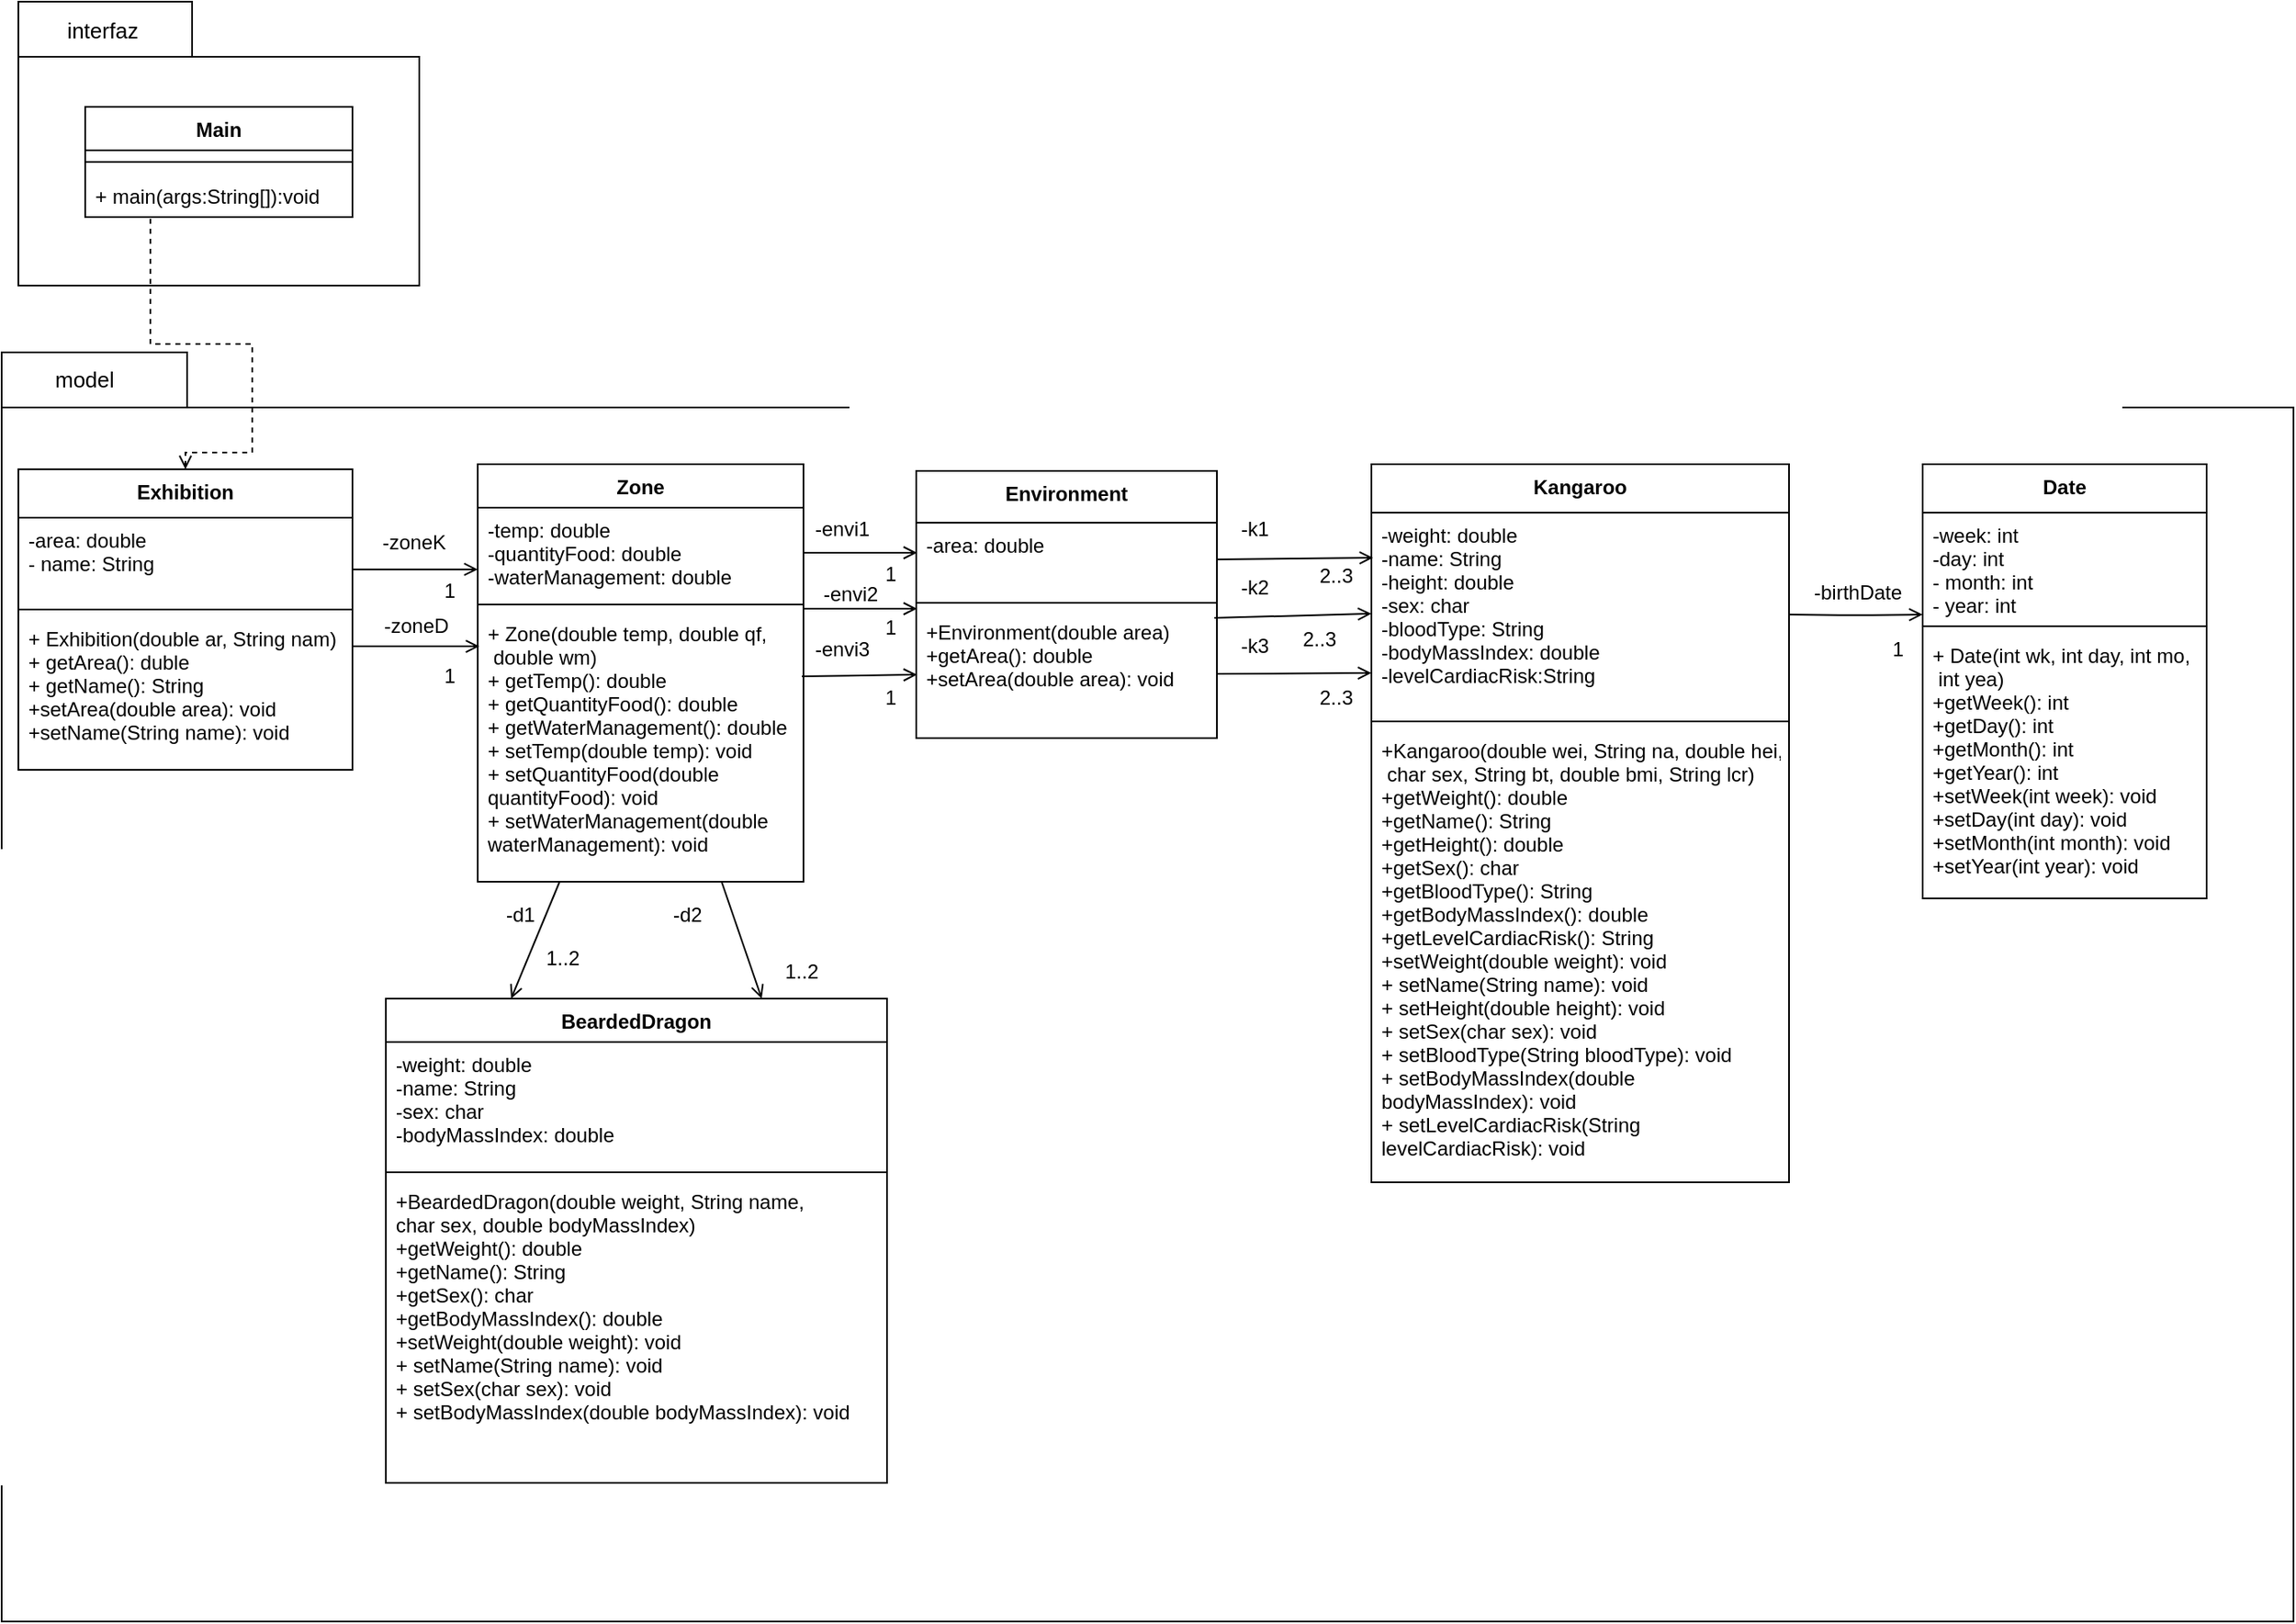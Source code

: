<mxfile version="10.3.3" type="device"><diagram id="K-4yxpErqo_m4iSUYd7p" name="Página-1"><mxGraphModel dx="839" dy="1700" grid="1" gridSize="10" guides="1" tooltips="1" connect="1" arrows="1" fold="1" page="1" pageScale="1" pageWidth="827" pageHeight="1169" math="0" shadow="0"><root><mxCell id="0"/><mxCell id="1" parent="0"/><mxCell id="DMaDz9dH3vKHFzpWJ8GB-1" value="" style="shape=folder;fontStyle=1;spacingTop=10;tabWidth=104;tabHeight=33;tabPosition=left;html=1;" parent="1" vertex="1"><mxGeometry x="40" y="-240" width="240" height="170" as="geometry"/></mxCell><mxCell id="DMaDz9dH3vKHFzpWJ8GB-2" value="" style="shape=folder;fontStyle=1;spacingTop=10;tabWidth=111;tabHeight=33;tabPosition=left;html=1;" parent="1" vertex="1"><mxGeometry x="30" y="-30" width="1372" height="760" as="geometry"/></mxCell><mxCell id="DMaDz9dH3vKHFzpWJ8GB-3" value="&lt;font style=&quot;font-size: 13px&quot;&gt;interfaz&lt;/font&gt;" style="text;html=1;resizable=0;points=[];autosize=1;align=center;verticalAlign=top;spacingTop=-7;spacing=2;spacingLeft=0;spacingRight=0;" parent="1" vertex="1"><mxGeometry x="60" y="-230" width="60" height="20" as="geometry"/></mxCell><mxCell id="DMaDz9dH3vKHFzpWJ8GB-5" value="Main" style="swimlane;fontStyle=1;align=center;verticalAlign=top;childLayout=stackLayout;horizontal=1;startSize=26;horizontalStack=0;resizeParent=1;resizeParentMax=0;resizeLast=0;collapsible=1;marginBottom=0;" parent="1" vertex="1"><mxGeometry x="80" y="-177" width="160" height="66" as="geometry"/></mxCell><mxCell id="DMaDz9dH3vKHFzpWJ8GB-7" value="" style="line;strokeWidth=1;fillColor=none;align=left;verticalAlign=middle;spacingTop=-1;spacingLeft=3;spacingRight=3;rotatable=0;labelPosition=right;points=[];portConstraint=eastwest;" parent="DMaDz9dH3vKHFzpWJ8GB-5" vertex="1"><mxGeometry y="26" width="160" height="14" as="geometry"/></mxCell><mxCell id="DMaDz9dH3vKHFzpWJ8GB-8" value="+ main(args:String[]):void " style="text;strokeColor=none;fillColor=none;align=left;verticalAlign=top;spacingLeft=4;spacingRight=4;overflow=hidden;rotatable=0;points=[[0,0.5],[1,0.5]];portConstraint=eastwest;" parent="DMaDz9dH3vKHFzpWJ8GB-5" vertex="1"><mxGeometry y="40" width="160" height="26" as="geometry"/></mxCell><mxCell id="DMaDz9dH3vKHFzpWJ8GB-9" value="&lt;font style=&quot;font-size: 13px&quot;&gt;model&lt;/font&gt;" style="text;html=1;resizable=0;points=[];autosize=1;align=left;verticalAlign=top;spacingTop=-4;" parent="1" vertex="1"><mxGeometry x="60" y="-24" width="50" height="20" as="geometry"/></mxCell><mxCell id="QItq5ET6cZdjqpBKu-KC-1" value="Exhibition" style="swimlane;fontStyle=1;align=center;verticalAlign=top;childLayout=stackLayout;horizontal=1;startSize=29;horizontalStack=0;resizeParent=1;resizeParentMax=0;resizeLast=0;collapsible=1;marginBottom=0;" parent="1" vertex="1"><mxGeometry x="40" y="40" width="200" height="180" as="geometry"/></mxCell><mxCell id="QItq5ET6cZdjqpBKu-KC-2" value="-area: double&#10;- name: String &#10;" style="text;strokeColor=none;fillColor=none;align=left;verticalAlign=top;spacingLeft=4;spacingRight=4;overflow=hidden;rotatable=0;points=[[0,0.5],[1,0.5]];portConstraint=eastwest;" parent="QItq5ET6cZdjqpBKu-KC-1" vertex="1"><mxGeometry y="29" width="200" height="51" as="geometry"/></mxCell><mxCell id="QItq5ET6cZdjqpBKu-KC-3" value="" style="line;strokeWidth=1;fillColor=none;align=left;verticalAlign=middle;spacingTop=-1;spacingLeft=3;spacingRight=3;rotatable=0;labelPosition=right;points=[];portConstraint=eastwest;" parent="QItq5ET6cZdjqpBKu-KC-1" vertex="1"><mxGeometry y="80" width="200" height="8" as="geometry"/></mxCell><mxCell id="QItq5ET6cZdjqpBKu-KC-4" value="+ Exhibition(double ar, String nam)&#10;+ getArea(): duble&#10;+ getName(): String&#10;+setArea(double area): void&#10;+setName(String name): void" style="text;strokeColor=none;fillColor=none;align=left;verticalAlign=top;spacingLeft=4;spacingRight=4;overflow=hidden;rotatable=0;points=[[0,0.5],[1,0.5]];portConstraint=eastwest;" parent="QItq5ET6cZdjqpBKu-KC-1" vertex="1"><mxGeometry y="88" width="200" height="92" as="geometry"/></mxCell><mxCell id="QItq5ET6cZdjqpBKu-KC-5" value="Zone" style="swimlane;fontStyle=1;align=center;verticalAlign=top;childLayout=stackLayout;horizontal=1;startSize=26;horizontalStack=0;resizeParent=1;resizeParentMax=0;resizeLast=0;collapsible=1;marginBottom=0;" parent="1" vertex="1"><mxGeometry x="315" y="37" width="195" height="250" as="geometry"><mxRectangle x="315" y="37" width="60" height="26" as="alternateBounds"/></mxGeometry></mxCell><mxCell id="QItq5ET6cZdjqpBKu-KC-6" value="-temp: double&#10;-quantityFood: double&#10;-waterManagement: double&#10;&#10;" style="text;strokeColor=none;fillColor=none;align=left;verticalAlign=top;spacingLeft=4;spacingRight=4;overflow=hidden;rotatable=0;points=[[0,0.5],[1,0.5]];portConstraint=eastwest;" parent="QItq5ET6cZdjqpBKu-KC-5" vertex="1"><mxGeometry y="26" width="195" height="54" as="geometry"/></mxCell><mxCell id="QItq5ET6cZdjqpBKu-KC-7" value="" style="line;strokeWidth=1;fillColor=none;align=left;verticalAlign=middle;spacingTop=-1;spacingLeft=3;spacingRight=3;rotatable=0;labelPosition=right;points=[];portConstraint=eastwest;" parent="QItq5ET6cZdjqpBKu-KC-5" vertex="1"><mxGeometry y="80" width="195" height="8" as="geometry"/></mxCell><mxCell id="QItq5ET6cZdjqpBKu-KC-8" value="+ Zone(double temp, double qf,&#10; double wm)&#10;+ getTemp(): double&#10;+ getQuantityFood(): double&#10;+ getWaterManagement(): double &#10;+ setTemp(double temp): void&#10;+ setQuantityFood(double &#10;quantityFood): void&#10;+ setWaterManagement(double &#10;waterManagement): void&#10;&#10;" style="text;strokeColor=none;fillColor=none;align=left;verticalAlign=top;spacingLeft=4;spacingRight=4;overflow=hidden;rotatable=0;points=[[0,0.5],[1,0.5]];portConstraint=eastwest;" parent="QItq5ET6cZdjqpBKu-KC-5" vertex="1"><mxGeometry y="88" width="195" height="162" as="geometry"/></mxCell><mxCell id="QItq5ET6cZdjqpBKu-KC-9" value="Date" style="swimlane;fontStyle=1;align=center;verticalAlign=top;childLayout=stackLayout;horizontal=1;startSize=29;horizontalStack=0;resizeParent=1;resizeParentMax=0;resizeLast=0;collapsible=1;marginBottom=0;" parent="1" vertex="1"><mxGeometry x="1180" y="37" width="170" height="260" as="geometry"/></mxCell><mxCell id="QItq5ET6cZdjqpBKu-KC-10" value="-week: int&#10;-day: int&#10;- month: int&#10;- year: int&#10;" style="text;strokeColor=none;fillColor=none;align=left;verticalAlign=top;spacingLeft=4;spacingRight=4;overflow=hidden;rotatable=0;points=[[0,0.5],[1,0.5]];portConstraint=eastwest;" parent="QItq5ET6cZdjqpBKu-KC-9" vertex="1"><mxGeometry y="29" width="170" height="64" as="geometry"/></mxCell><mxCell id="QItq5ET6cZdjqpBKu-KC-11" value="" style="line;strokeWidth=1;fillColor=none;align=left;verticalAlign=middle;spacingTop=-1;spacingLeft=3;spacingRight=3;rotatable=0;labelPosition=right;points=[];portConstraint=eastwest;" parent="QItq5ET6cZdjqpBKu-KC-9" vertex="1"><mxGeometry y="93" width="170" height="8" as="geometry"/></mxCell><mxCell id="QItq5ET6cZdjqpBKu-KC-12" value="+ Date(int wk, int day, int mo,&#10; int yea)&#10;+getWeek(): int&#10;+getDay(): int&#10;+getMonth(): int&#10;+getYear(): int&#10;+setWeek(int week): void&#10;+setDay(int day): void&#10;+setMonth(int month): void&#10;+setYear(int year): void&#10;" style="text;strokeColor=none;fillColor=none;align=left;verticalAlign=top;spacingLeft=4;spacingRight=4;overflow=hidden;rotatable=0;points=[[0,0.5],[1,0.5]];portConstraint=eastwest;" parent="QItq5ET6cZdjqpBKu-KC-9" vertex="1"><mxGeometry y="101" width="170" height="159" as="geometry"/></mxCell><mxCell id="QItq5ET6cZdjqpBKu-KC-13" value="Environment" style="swimlane;fontStyle=1;align=center;verticalAlign=top;childLayout=stackLayout;horizontal=1;startSize=31;horizontalStack=0;resizeParent=1;resizeParentMax=0;resizeLast=0;collapsible=1;marginBottom=0;" parent="1" vertex="1"><mxGeometry x="577.5" y="41" width="180" height="160" as="geometry"><mxRectangle x="577.5" y="41" width="100" height="31" as="alternateBounds"/></mxGeometry></mxCell><mxCell id="QItq5ET6cZdjqpBKu-KC-14" value="-area: double" style="text;strokeColor=none;fillColor=none;align=left;verticalAlign=top;spacingLeft=4;spacingRight=4;overflow=hidden;rotatable=0;points=[[0,0.5],[1,0.5]];portConstraint=eastwest;" parent="QItq5ET6cZdjqpBKu-KC-13" vertex="1"><mxGeometry y="31" width="180" height="44" as="geometry"/></mxCell><mxCell id="QItq5ET6cZdjqpBKu-KC-15" value="" style="line;strokeWidth=1;fillColor=none;align=left;verticalAlign=middle;spacingTop=-1;spacingLeft=3;spacingRight=3;rotatable=0;labelPosition=right;points=[];portConstraint=eastwest;" parent="QItq5ET6cZdjqpBKu-KC-13" vertex="1"><mxGeometry y="75" width="180" height="8" as="geometry"/></mxCell><mxCell id="QItq5ET6cZdjqpBKu-KC-16" value="+Environment(double area)&#10;+getArea(): double&#10;+setArea(double area): void&#10;" style="text;strokeColor=none;fillColor=none;align=left;verticalAlign=top;spacingLeft=4;spacingRight=4;overflow=hidden;rotatable=0;points=[[0,0.5],[1,0.5]];portConstraint=eastwest;" parent="QItq5ET6cZdjqpBKu-KC-13" vertex="1"><mxGeometry y="83" width="180" height="77" as="geometry"/></mxCell><mxCell id="tfpqzUKk_CAFJ9VI6EBN-55" style="edgeStyle=none;rounded=0;html=1;startArrow=open;startFill=0;startSize=6;endArrow=none;endFill=0;endSize=6;jettySize=auto;orthogonalLoop=1;strokeWidth=1;exitX=0.004;exitY=0.223;exitDx=0;exitDy=0;exitPerimeter=0;" parent="1" source="QItq5ET6cZdjqpBKu-KC-18" edge="1"><mxGeometry relative="1" as="geometry"><mxPoint x="860" y="93" as="sourcePoint"/><mxPoint x="758" y="94" as="targetPoint"/></mxGeometry></mxCell><mxCell id="tfpqzUKk_CAFJ9VI6EBN-56" style="edgeStyle=none;rounded=0;html=1;startArrow=open;startFill=0;startSize=6;endArrow=none;endFill=0;endSize=6;jettySize=auto;orthogonalLoop=1;strokeWidth=1;entryX=1;entryY=0.5;entryDx=0;entryDy=0;" parent="1" target="QItq5ET6cZdjqpBKu-KC-16" edge="1"><mxGeometry relative="1" as="geometry"><mxPoint x="850" y="162" as="sourcePoint"/><mxPoint x="758" y="160" as="targetPoint"/></mxGeometry></mxCell><mxCell id="tfpqzUKk_CAFJ9VI6EBN-57" style="edgeStyle=none;rounded=0;html=1;exitX=0;exitY=0.5;exitDx=0;exitDy=0;startArrow=open;startFill=0;startSize=6;endArrow=none;endFill=0;endSize=6;jettySize=auto;orthogonalLoop=1;strokeWidth=1;" parent="1" source="QItq5ET6cZdjqpBKu-KC-18" edge="1"><mxGeometry relative="1" as="geometry"><mxPoint x="756" y="129" as="targetPoint"/></mxGeometry></mxCell><mxCell id="QItq5ET6cZdjqpBKu-KC-17" value="Kangaroo" style="swimlane;fontStyle=1;align=center;verticalAlign=top;childLayout=stackLayout;horizontal=1;startSize=29;horizontalStack=0;resizeParent=1;resizeParentMax=0;resizeLast=0;collapsible=1;marginBottom=0;" parent="1" vertex="1"><mxGeometry x="850" y="37" width="250" height="430" as="geometry"/></mxCell><mxCell id="QItq5ET6cZdjqpBKu-KC-18" value="-weight: double&#10;-name: String&#10;-height: double&#10;-sex: char&#10;-bloodType: String&#10;-bodyMassIndex: double&#10;-levelCardiacRisk:String&#10;" style="text;strokeColor=none;fillColor=none;align=left;verticalAlign=top;spacingLeft=4;spacingRight=4;overflow=hidden;rotatable=0;points=[[0,0.5],[1,0.5]];portConstraint=eastwest;" parent="QItq5ET6cZdjqpBKu-KC-17" vertex="1"><mxGeometry y="29" width="250" height="121" as="geometry"/></mxCell><mxCell id="QItq5ET6cZdjqpBKu-KC-19" value="" style="line;strokeWidth=1;fillColor=none;align=left;verticalAlign=middle;spacingTop=-1;spacingLeft=3;spacingRight=3;rotatable=0;labelPosition=right;points=[];portConstraint=eastwest;" parent="QItq5ET6cZdjqpBKu-KC-17" vertex="1"><mxGeometry y="150" width="250" height="8" as="geometry"/></mxCell><mxCell id="QItq5ET6cZdjqpBKu-KC-20" value="+Kangaroo(double wei, String na, double hei,&#10; char sex, String bt, double bmi, String lcr)&#10;+getWeight(): double&#10;+getName(): String&#10;+getHeight(): double&#10;+getSex(): char&#10;+getBloodType(): String&#10;+getBodyMassIndex(): double&#10;+getLevelCardiacRisk(): String&#10;+setWeight(double weight): void&#10;+ setName(String name): void&#10;+ setHeight(double height): void&#10;+ setSex(char sex): void&#10;+ setBloodType(String bloodType): void&#10;+ setBodyMassIndex(double &#10;bodyMassIndex): void&#10;+ setLevelCardiacRisk(String &#10;levelCardiacRisk): void&#10;&#10;" style="text;strokeColor=none;fillColor=none;align=left;verticalAlign=top;spacingLeft=4;spacingRight=4;overflow=hidden;rotatable=0;points=[[0,0.5],[1,0.5]];portConstraint=eastwest;" parent="QItq5ET6cZdjqpBKu-KC-17" vertex="1"><mxGeometry y="158" width="250" height="272" as="geometry"/></mxCell><mxCell id="tfpqzUKk_CAFJ9VI6EBN-20" value="-zoneD" style="endArrow=open;endFill=0;html=1;align=left;verticalAlign=top;fontSize=12;entryX=0.005;entryY=0.13;entryDx=0;entryDy=0;entryPerimeter=0;" parent="1" target="QItq5ET6cZdjqpBKu-KC-8" edge="1"><mxGeometry x="-0.556" y="26" relative="1" as="geometry"><mxPoint x="240" y="146" as="sourcePoint"/><mxPoint x="310" y="146" as="targetPoint"/><mxPoint as="offset"/></mxGeometry></mxCell><mxCell id="tfpqzUKk_CAFJ9VI6EBN-22" value="-zoneK" style="endArrow=open;endFill=0;html=1;align=left;verticalAlign=top;fontSize=12;entryX=0;entryY=0.685;entryDx=0;entryDy=0;entryPerimeter=0;" parent="1" target="QItq5ET6cZdjqpBKu-KC-6" edge="1"><mxGeometry x="-0.556" y="30" relative="1" as="geometry"><mxPoint x="240" y="100" as="sourcePoint"/><mxPoint x="310" y="100" as="targetPoint"/><mxPoint as="offset"/></mxGeometry></mxCell><mxCell id="tfpqzUKk_CAFJ9VI6EBN-62" style="edgeStyle=none;rounded=0;html=1;startArrow=open;startFill=0;startSize=6;endArrow=none;endFill=0;endSize=6;jettySize=auto;orthogonalLoop=1;strokeWidth=1;entryX=0.995;entryY=0.241;entryDx=0;entryDy=0;entryPerimeter=0;" parent="1" target="QItq5ET6cZdjqpBKu-KC-8" edge="1"><mxGeometry relative="1" as="geometry"><mxPoint x="578" y="163" as="sourcePoint"/></mxGeometry></mxCell><mxCell id="tfpqzUKk_CAFJ9VI6EBN-61" style="edgeStyle=none;rounded=0;html=1;entryX=1;entryY=0.5;entryDx=0;entryDy=0;startArrow=open;startFill=0;startSize=6;endArrow=none;endFill=0;endSize=6;jettySize=auto;orthogonalLoop=1;strokeWidth=1;" parent="1" target="QItq5ET6cZdjqpBKu-KC-6" edge="1"><mxGeometry relative="1" as="geometry"><mxPoint x="578" y="90" as="sourcePoint"/></mxGeometry></mxCell><mxCell id="tfpqzUKk_CAFJ9VI6EBN-66" value="-envi1&lt;br&gt;&lt;br&gt;" style="text;html=1;resizable=0;points=[];autosize=1;align=left;verticalAlign=top;spacingTop=-4;" parent="1" vertex="1"><mxGeometry x="515" y="66" width="48" height="21" as="geometry"/></mxCell><mxCell id="tfpqzUKk_CAFJ9VI6EBN-67" value="-envi3" style="text;html=1;resizable=0;points=[];autosize=1;align=left;verticalAlign=top;spacingTop=-4;" parent="1" vertex="1"><mxGeometry x="515" y="138" width="50" height="20" as="geometry"/></mxCell><mxCell id="tfpqzUKk_CAFJ9VI6EBN-72" style="edgeStyle=orthogonalEdgeStyle;rounded=0;html=1;exitX=0.244;exitY=1.038;exitDx=0;exitDy=0;entryX=0.5;entryY=0;entryDx=0;entryDy=0;dashed=1;startArrow=none;startFill=0;startSize=6;endArrow=open;endFill=0;endSize=6;jettySize=auto;orthogonalLoop=1;strokeWidth=1;fontSize=12;exitPerimeter=0;" parent="1" source="DMaDz9dH3vKHFzpWJ8GB-8" target="QItq5ET6cZdjqpBKu-KC-1" edge="1"><mxGeometry relative="1" as="geometry"><Array as="points"><mxPoint x="119" y="-35"/><mxPoint x="180" y="-35"/><mxPoint x="180" y="30"/><mxPoint x="140" y="30"/></Array></mxGeometry></mxCell><mxCell id="1BcGakbVvWRyZGBHKD5Z-1" value="-k1" style="text;html=1;resizable=0;points=[];autosize=1;align=left;verticalAlign=top;spacingTop=-4;" parent="1" vertex="1"><mxGeometry x="770" y="66" width="30" height="20" as="geometry"/></mxCell><mxCell id="1BcGakbVvWRyZGBHKD5Z-2" value="-k2" style="text;html=1;resizable=0;points=[];autosize=1;align=left;verticalAlign=top;spacingTop=-4;" parent="1" vertex="1"><mxGeometry x="770" y="101" width="30" height="20" as="geometry"/></mxCell><mxCell id="1BcGakbVvWRyZGBHKD5Z-3" value="-k3" style="text;html=1;resizable=0;points=[];autosize=1;align=left;verticalAlign=top;spacingTop=-4;" parent="1" vertex="1"><mxGeometry x="770" y="136" width="30" height="20" as="geometry"/></mxCell><mxCell id="1BcGakbVvWRyZGBHKD5Z-4" value="-birthDate" style="endArrow=none;endFill=0;html=1;edgeStyle=orthogonalEdgeStyle;align=left;verticalAlign=top;startArrow=open;startFill=0;fontSize=12;entryX=1;entryY=0.504;entryDx=0;entryDy=0;entryPerimeter=0;" parent="1" target="QItq5ET6cZdjqpBKu-KC-18" edge="1"><mxGeometry x="0.692" y="-27" relative="1" as="geometry"><mxPoint x="1180" y="127" as="sourcePoint"/><mxPoint x="1110" y="127" as="targetPoint"/><mxPoint as="offset"/></mxGeometry></mxCell><mxCell id="tfpqzUKk_CAFJ9VI6EBN-64" value="-envi2" style="endArrow=open;endFill=0;html=1;align=left;verticalAlign=top;strokeWidth=1;fontSize=12;spacingRight=0;" parent="1" edge="1"><mxGeometry x="-0.714" y="23" relative="1" as="geometry"><mxPoint x="510" y="123.5" as="sourcePoint"/><mxPoint x="578" y="123.5" as="targetPoint"/><mxPoint as="offset"/></mxGeometry></mxCell><mxCell id="1BcGakbVvWRyZGBHKD5Z-12" value="" style="rounded=0;orthogonalLoop=1;jettySize=auto;html=1;exitX=0.75;exitY=0;exitDx=0;exitDy=0;entryX=0.75;entryY=0;entryDx=0;entryDy=0;endArrow=open;endFill=0;" parent="1" target="1BcGakbVvWRyZGBHKD5Z-6" edge="1"><mxGeometry relative="1" as="geometry"><mxPoint x="461" y="287" as="sourcePoint"/></mxGeometry></mxCell><mxCell id="1BcGakbVvWRyZGBHKD5Z-13" style="rounded=0;orthogonalLoop=1;jettySize=auto;html=1;exitX=0.25;exitY=0;exitDx=0;exitDy=0;entryX=0.25;entryY=0;entryDx=0;entryDy=0;endArrow=open;endFill=0;" parent="1" target="1BcGakbVvWRyZGBHKD5Z-6" edge="1"><mxGeometry relative="1" as="geometry"><mxPoint x="364" y="287" as="sourcePoint"/><mxPoint x="376" y="356" as="targetPoint"/></mxGeometry></mxCell><mxCell id="1BcGakbVvWRyZGBHKD5Z-6" value="BeardedDragon" style="swimlane;fontStyle=1;align=center;verticalAlign=top;childLayout=stackLayout;horizontal=1;startSize=26;horizontalStack=0;resizeParent=1;resizeParentMax=0;resizeLast=0;collapsible=1;marginBottom=0;" parent="1" vertex="1"><mxGeometry x="260" y="357" width="300" height="290" as="geometry"/></mxCell><mxCell id="1BcGakbVvWRyZGBHKD5Z-7" value="-weight: double&#10;-name: String&#10;-sex: char&#10;-bodyMassIndex: double&#10;" style="text;strokeColor=none;fillColor=none;align=left;verticalAlign=top;spacingLeft=4;spacingRight=4;overflow=hidden;rotatable=0;points=[[0,0.5],[1,0.5]];portConstraint=eastwest;" parent="1BcGakbVvWRyZGBHKD5Z-6" vertex="1"><mxGeometry y="26" width="300" height="74" as="geometry"/></mxCell><mxCell id="1BcGakbVvWRyZGBHKD5Z-8" value="" style="line;strokeWidth=1;fillColor=none;align=left;verticalAlign=middle;spacingTop=-1;spacingLeft=3;spacingRight=3;rotatable=0;labelPosition=right;points=[];portConstraint=eastwest;" parent="1BcGakbVvWRyZGBHKD5Z-6" vertex="1"><mxGeometry y="100" width="300" height="8" as="geometry"/></mxCell><mxCell id="1BcGakbVvWRyZGBHKD5Z-9" value="+BeardedDragon(double weight, String name,&#10;char sex, double bodyMassIndex)&#10;+getWeight(): double&#10;+getName(): String&#10;+getSex(): char&#10;+getBodyMassIndex(): double&#10;+setWeight(double weight): void&#10;+ setName(String name): void&#10;+ setSex(char sex): void&#10;+ setBodyMassIndex(double bodyMassIndex): void&#10;&#10;" style="text;strokeColor=none;fillColor=none;align=left;verticalAlign=top;spacingLeft=4;spacingRight=4;overflow=hidden;rotatable=0;points=[[0,0.5],[1,0.5]];portConstraint=eastwest;" parent="1BcGakbVvWRyZGBHKD5Z-6" vertex="1"><mxGeometry y="108" width="300" height="182" as="geometry"/></mxCell><mxCell id="1BcGakbVvWRyZGBHKD5Z-14" value="-d1" style="text;html=1;resizable=0;points=[];autosize=1;align=left;verticalAlign=top;spacingTop=-4;" parent="1" vertex="1"><mxGeometry x="330" y="297" width="30" height="20" as="geometry"/></mxCell><mxCell id="1BcGakbVvWRyZGBHKD5Z-15" value="-d2" style="text;html=1;resizable=0;points=[];autosize=1;align=left;verticalAlign=top;spacingTop=-4;" parent="1" vertex="1"><mxGeometry x="430" y="297" width="30" height="20" as="geometry"/></mxCell><mxCell id="5BHZ7tv4l7mU2JwZdIEe-1" value="1" style="text;html=1;resizable=0;points=[];autosize=1;align=left;verticalAlign=top;spacingTop=-4;fontSize=12;" vertex="1" parent="1"><mxGeometry x="293" y="103" width="13" height="17" as="geometry"/></mxCell><mxCell id="5BHZ7tv4l7mU2JwZdIEe-3" value="1" style="text;html=1;resizable=0;points=[];autosize=1;align=left;verticalAlign=top;spacingTop=-4;fontSize=12;" vertex="1" parent="1"><mxGeometry x="293" y="153.5" width="13" height="17" as="geometry"/></mxCell><mxCell id="5BHZ7tv4l7mU2JwZdIEe-4" value="1" style="text;html=1;resizable=0;points=[];autosize=1;align=left;verticalAlign=top;spacingTop=-4;fontSize=12;" vertex="1" parent="1"><mxGeometry x="556.5" y="167" width="13" height="17" as="geometry"/></mxCell><mxCell id="5BHZ7tv4l7mU2JwZdIEe-5" value="1" style="text;html=1;resizable=0;points=[];autosize=1;align=left;verticalAlign=top;spacingTop=-4;fontSize=12;" vertex="1" parent="1"><mxGeometry x="556.5" y="125" width="13" height="17" as="geometry"/></mxCell><mxCell id="5BHZ7tv4l7mU2JwZdIEe-6" value="1" style="text;html=1;resizable=0;points=[];autosize=1;align=left;verticalAlign=top;spacingTop=-4;fontSize=12;" vertex="1" parent="1"><mxGeometry x="556.5" y="92.5" width="13" height="17" as="geometry"/></mxCell><mxCell id="5BHZ7tv4l7mU2JwZdIEe-8" value="2..3" style="text;html=1;resizable=0;points=[];autosize=1;align=left;verticalAlign=top;spacingTop=-4;fontSize=12;" vertex="1" parent="1"><mxGeometry x="817" y="94" width="40" height="20" as="geometry"/></mxCell><mxCell id="5BHZ7tv4l7mU2JwZdIEe-9" value="2..3" style="text;html=1;resizable=0;points=[];autosize=1;align=left;verticalAlign=top;spacingTop=-4;fontSize=12;" vertex="1" parent="1"><mxGeometry x="807" y="132" width="40" height="20" as="geometry"/></mxCell><mxCell id="5BHZ7tv4l7mU2JwZdIEe-10" value="2..3" style="text;html=1;resizable=0;points=[];autosize=1;align=left;verticalAlign=top;spacingTop=-4;fontSize=12;" vertex="1" parent="1"><mxGeometry x="817" y="167" width="40" height="20" as="geometry"/></mxCell><mxCell id="5BHZ7tv4l7mU2JwZdIEe-11" value="1" style="text;html=1;resizable=0;points=[];autosize=1;align=left;verticalAlign=top;spacingTop=-4;fontSize=12;" vertex="1" parent="1"><mxGeometry x="1160" y="137.5" width="13" height="17" as="geometry"/></mxCell><mxCell id="5BHZ7tv4l7mU2JwZdIEe-12" value="1..2" style="text;html=1;resizable=0;points=[];autosize=1;align=left;verticalAlign=top;spacingTop=-4;fontSize=12;" vertex="1" parent="1"><mxGeometry x="353.5" y="322.5" width="40" height="20" as="geometry"/></mxCell><mxCell id="5BHZ7tv4l7mU2JwZdIEe-13" value="1..2" style="text;html=1;resizable=0;points=[];autosize=1;align=left;verticalAlign=top;spacingTop=-4;fontSize=12;" vertex="1" parent="1"><mxGeometry x="497" y="331" width="40" height="20" as="geometry"/></mxCell></root></mxGraphModel></diagram></mxfile>